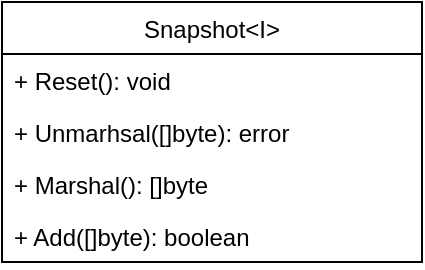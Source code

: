 <mxfile version="12.8.8" type="github">
  <diagram name="Page-1" id="9f46799a-70d6-7492-0946-bef42562c5a5">
    <mxGraphModel dx="1422" dy="771" grid="1" gridSize="10" guides="1" tooltips="1" connect="1" arrows="1" fold="1" page="1" pageScale="1" pageWidth="1100" pageHeight="850" background="#ffffff" math="0" shadow="0">
      <root>
        <mxCell id="0" />
        <mxCell id="1" parent="0" />
        <mxCell id="2IR7Bkg2tbde0Om3c2JG-1" value="Snapshot&lt;I&gt;" style="swimlane;fontStyle=0;childLayout=stackLayout;horizontal=1;startSize=26;fillColor=none;horizontalStack=0;resizeParent=1;resizeParentMax=0;resizeLast=0;collapsible=1;marginBottom=0;" vertex="1" parent="1">
          <mxGeometry x="80" y="30" width="210" height="130" as="geometry" />
        </mxCell>
        <mxCell id="2IR7Bkg2tbde0Om3c2JG-2" value="+ Reset(): void" style="text;strokeColor=none;fillColor=none;align=left;verticalAlign=top;spacingLeft=4;spacingRight=4;overflow=hidden;rotatable=0;points=[[0,0.5],[1,0.5]];portConstraint=eastwest;" vertex="1" parent="2IR7Bkg2tbde0Om3c2JG-1">
          <mxGeometry y="26" width="210" height="26" as="geometry" />
        </mxCell>
        <mxCell id="2IR7Bkg2tbde0Om3c2JG-3" value="+ Unmarhsal([]byte): error" style="text;strokeColor=none;fillColor=none;align=left;verticalAlign=top;spacingLeft=4;spacingRight=4;overflow=hidden;rotatable=0;points=[[0,0.5],[1,0.5]];portConstraint=eastwest;" vertex="1" parent="2IR7Bkg2tbde0Om3c2JG-1">
          <mxGeometry y="52" width="210" height="26" as="geometry" />
        </mxCell>
        <mxCell id="2IR7Bkg2tbde0Om3c2JG-4" value="+ Marshal(): []byte&#xa;" style="text;strokeColor=none;fillColor=none;align=left;verticalAlign=top;spacingLeft=4;spacingRight=4;overflow=hidden;rotatable=0;points=[[0,0.5],[1,0.5]];portConstraint=eastwest;" vertex="1" parent="2IR7Bkg2tbde0Om3c2JG-1">
          <mxGeometry y="78" width="210" height="26" as="geometry" />
        </mxCell>
        <mxCell id="2IR7Bkg2tbde0Om3c2JG-10" value="+ Add([]byte): boolean" style="text;strokeColor=none;fillColor=none;align=left;verticalAlign=top;spacingLeft=4;spacingRight=4;overflow=hidden;rotatable=0;points=[[0,0.5],[1,0.5]];portConstraint=eastwest;" vertex="1" parent="2IR7Bkg2tbde0Om3c2JG-1">
          <mxGeometry y="104" width="210" height="26" as="geometry" />
        </mxCell>
      </root>
    </mxGraphModel>
  </diagram>
</mxfile>
